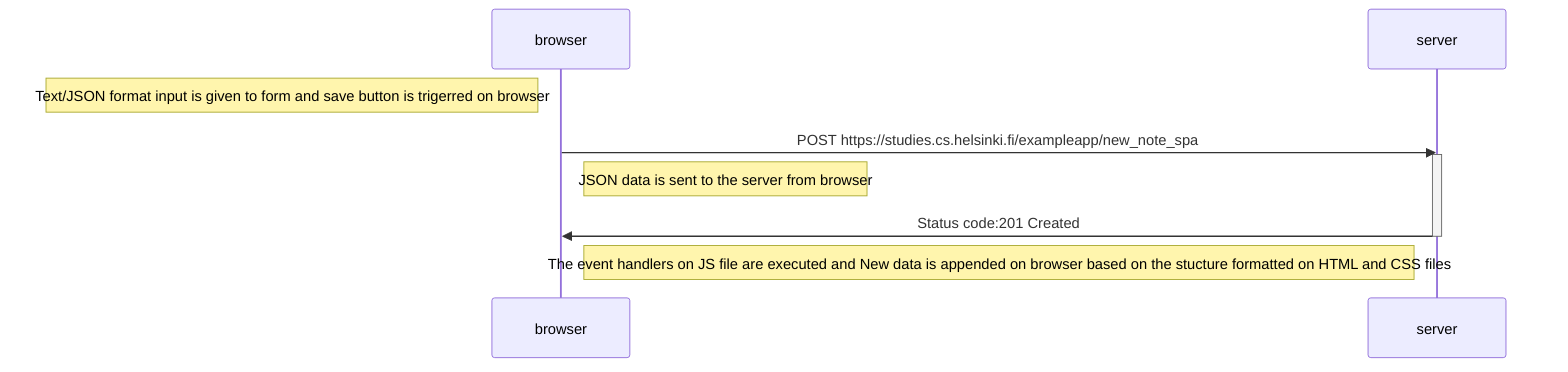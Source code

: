 sequenceDiagram
    participant browser
    participant server

    Note left of browser: Text/JSON format input is given to form and save button is trigerred on browser
    browser->>server: POST https://studies.cs.helsinki.fi/exampleapp/new_note_spa
    activate server
    Note right of browser:JSON data is sent to the server from browser
    server->>browser: Status code:201 Created
    deactivate server

    Note right of browser: The event handlers on JS file are executed and New data is appended on browser based on the stucture formatted on HTML and CSS files